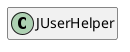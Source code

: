 @startuml
set namespaceSeparator \\
hide members
hide << alias >> circle

class JUserHelper
@enduml
